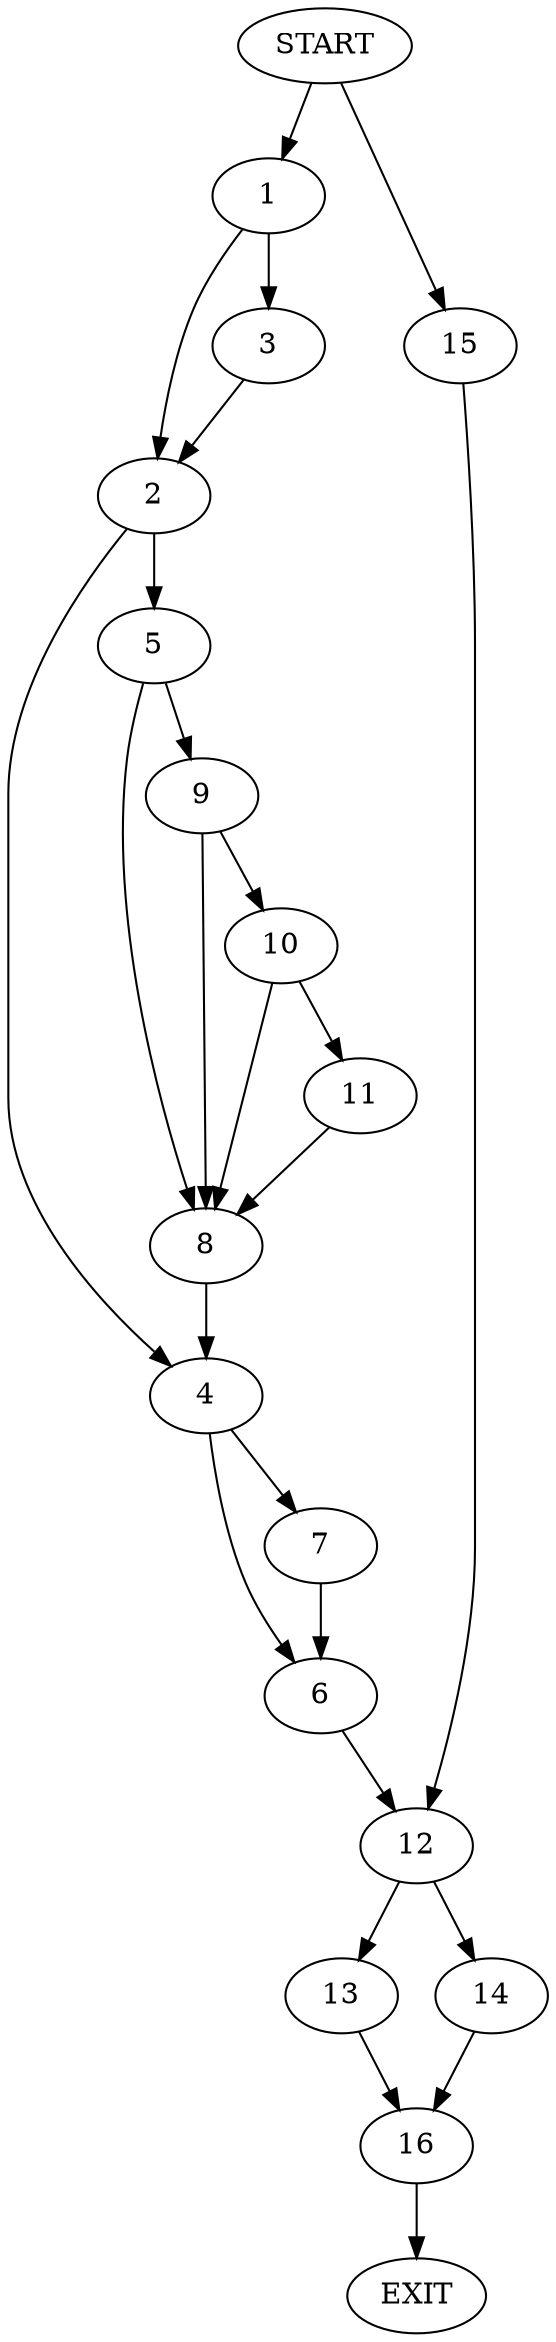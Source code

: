 digraph {
0 [label="START"]
17 [label="EXIT"]
0 -> 1
1 -> 2
1 -> 3
3 -> 2
2 -> 4
2 -> 5
4 -> 6
4 -> 7
5 -> 8
5 -> 9
9 -> 8
9 -> 10
8 -> 4
10 -> 11
10 -> 8
11 -> 8
6 -> 12
7 -> 6
12 -> 13
12 -> 14
0 -> 15
15 -> 12
13 -> 16
14 -> 16
16 -> 17
}
